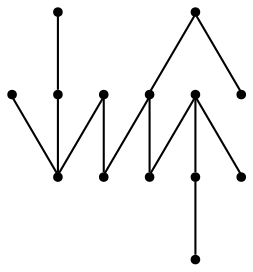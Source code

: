 graph {
  node [shape=point,comment="{\"directed\":false,\"doi\":\"10.1007/978-3-031-49272-3_14\",\"figure\":\"3 (2)\"}"]

  v0 [pos="1490.1592453843355,323.4699070928714"]
  v1 [pos="1441.1347373454535,507.30611745378985"]
  v2 [pos="1441.1347373454535,482.7943546111255"]
  v3 [pos="1392.113504110083,335.7257885142035"]
  v4 [pos="1392.1135041100829,323.4699070928714"]
  v5 [pos="1343.088996071201,360.23780570742133"]
  v6 [pos="1343.088996071201,323.4699070928714"]
  v7 [pos="1294.0644880323193,384.74956855008566"]
  v8 [pos="1294.0644880323193,372.4936871287535"]
  v9 [pos="1294.0644880323193,458.28233741790774"]
  v10 [pos="1367.6001372933324,531.8160481776233"]
  v11 [pos="1245.0399799934376,433.77464418409977"]
  v12 [pos="1245.0399799934376,409.26158574330344"]
  v13 [pos="1196.0186195812319,323.4699070928714"]

  v0 -- v2 [id="-1",pos="1490.1592453843355,323.4699070928714 1490.1581961754432,482.7933133635471 1490.1581961754432,482.7933133635471 1490.1581961754432,482.7933133635471 1441.1347373454535,482.7943546111255 1441.1347373454535,482.7943546111255 1441.1347373454535,482.7943546111255"]
  v1 -- v2 [id="-2",pos="1441.1347373454535,507.30611745378985 1441.1347373454535,482.7943546111255 1441.1347373454535,482.7943546111255 1441.1347373454535,482.7943546111255"]
  v1 -- v10 [id="-4",pos="1441.1347373454535,507.30611745378985 1441.1338153133968,531.8172046777963 1441.1338153133968,531.8172046777963 1441.1338153133968,531.8172046777963 1367.6001372933324,531.8160481776233 1367.6001372933324,531.8160481776233 1367.6001372933324,531.8160481776233"]
  v3 -- v2 [id="-6",pos="1392.113504110083,335.7257885142035 1392.1133769332475,482.7933133635471 1392.1133769332475,482.7933133635471 1392.1133769332475,482.7933133635471 1441.1347373454535,482.7943546111255 1441.1347373454535,482.7943546111255 1441.1347373454535,482.7943546111255"]
  v4 -- v3 [id="-7",pos="1392.1135041100829,323.4699070928714 1392.113504110083,335.7257885142035 1392.113504110083,335.7257885142035 1392.113504110083,335.7257885142035"]
  v12 -- v13 [id="-10",pos="1245.0399799934376,409.26158574330344 1196.019668790124,409.25751613444714 1196.019668790124,409.25751613444714 1196.019668790124,409.25751613444714 1196.0186195812319,323.4699070928714 1196.0186195812319,323.4699070928714 1196.0186195812319,323.4699070928714"]
  v12 -- v7 [id="-11",pos="1245.0399799934376,409.26158574330344 1294.0644880323193,409.25751613444714 1294.0644880323193,409.25751613444714 1294.0644880323193,409.25751613444714 1294.0644880323193,384.74956855008566 1294.0644880323193,384.74956855008566 1294.0644880323193,384.74956855008566"]
  v5 -- v6 [id="-13",pos="1343.088996071201,360.23780570742133 1343.088996071201,323.4699070928714 1343.088996071201,323.4699070928714 1343.088996071201,323.4699070928714"]
  v5 -- v9 [id="-14",pos="1343.088996071201,360.23780570742133 1343.0888688943658,458.28139155178684 1343.0888688943658,458.28139155178684 1343.0888688943658,458.28139155178684 1294.0644880323193,458.28233741790774 1294.0644880323193,458.28233741790774 1294.0644880323193,458.28233741790774"]
  v9 -- v11 [id="-17",pos="1294.0644880323193,458.28233741790774 1245.0399799934376,458.28139155178684 1245.0399799934376,458.28139155178684 1245.0399799934376,458.28139155178684 1245.0399799934376,433.77464418409977 1245.0399799934376,433.77464418409977 1245.0399799934376,433.77464418409977"]
  v7 -- v8 [id="-18",pos="1294.0644880323193,384.74956855008566 1294.0644880323193,372.4936871287535 1294.0644880323193,372.4936871287535 1294.0644880323193,372.4936871287535"]
  v12 -- v11 [id="-19",pos="1245.0399799934376,409.26158574330344 1245.0399799934376,433.77464418409977 1245.0399799934376,433.77464418409977 1245.0399799934376,433.77464418409977"]
  v9 -- v10 [id="-21",pos="1294.0644880323193,458.28233741790774 1294.0644880323193,531.8172046777963 1294.0644880323193,531.8172046777963 1294.0644880323193,531.8172046777963 1367.6001372933324,531.8160481776233 1367.6001372933324,531.8160481776233 1367.6001372933324,531.8160481776233"]
}